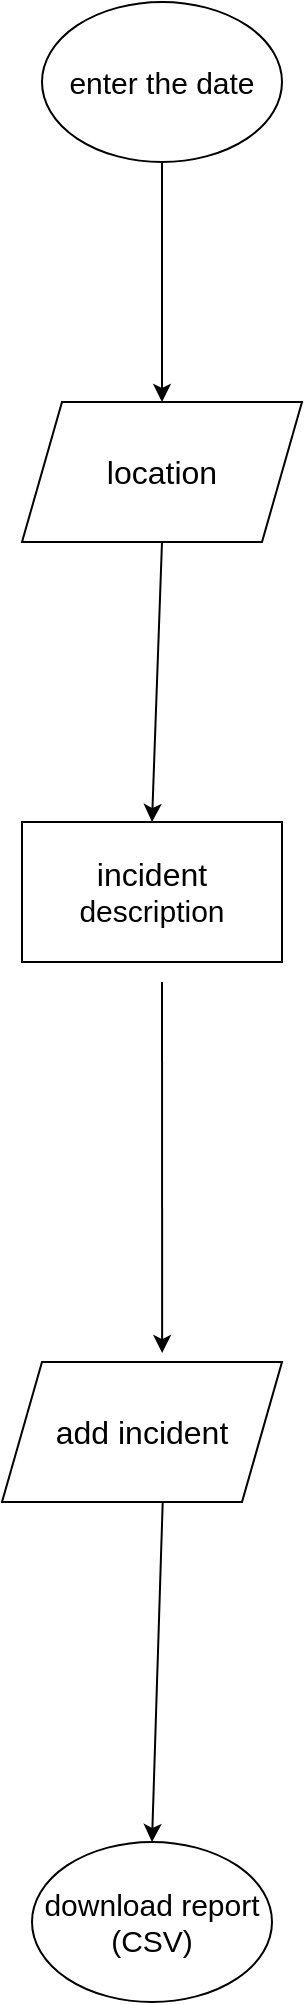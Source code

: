 <mxfile version="28.1.2">
  <diagram name="Page-1" id="e0qKtThSxawe6YLHo03q">
    <mxGraphModel dx="2296" dy="1240" grid="1" gridSize="10" guides="1" tooltips="1" connect="1" arrows="1" fold="1" page="1" pageScale="1" pageWidth="827" pageHeight="1169" math="0" shadow="0">
      <root>
        <mxCell id="0" />
        <mxCell id="1" parent="0" />
        <mxCell id="yqtouhMI09Cohzu4faKZ-2" value="&lt;font style=&quot;font-size: 15px;&quot;&gt;enter the date&lt;/font&gt;" style="ellipse;whiteSpace=wrap;html=1;" vertex="1" parent="1">
          <mxGeometry x="340" y="70" width="120" height="80" as="geometry" />
        </mxCell>
        <mxCell id="yqtouhMI09Cohzu4faKZ-3" value="&lt;font style=&quot;font-size: 16px;&quot;&gt;location&lt;/font&gt;" style="shape=parallelogram;perimeter=parallelogramPerimeter;whiteSpace=wrap;html=1;fixedSize=1;" vertex="1" parent="1">
          <mxGeometry x="330" y="270" width="140" height="70" as="geometry" />
        </mxCell>
        <mxCell id="yqtouhMI09Cohzu4faKZ-4" value="" style="endArrow=classic;html=1;rounded=0;exitX=0.5;exitY=1;exitDx=0;exitDy=0;entryX=0.5;entryY=0;entryDx=0;entryDy=0;" edge="1" parent="1" source="yqtouhMI09Cohzu4faKZ-2" target="yqtouhMI09Cohzu4faKZ-3">
          <mxGeometry width="50" height="50" relative="1" as="geometry">
            <mxPoint x="380" y="240" as="sourcePoint" />
            <mxPoint x="440" y="300" as="targetPoint" />
          </mxGeometry>
        </mxCell>
        <mxCell id="yqtouhMI09Cohzu4faKZ-6" value="" style="endArrow=classic;html=1;rounded=0;entryX=0.5;entryY=0;entryDx=0;entryDy=0;exitX=0.5;exitY=1;exitDx=0;exitDy=0;" edge="1" parent="1" source="yqtouhMI09Cohzu4faKZ-3" target="yqtouhMI09Cohzu4faKZ-9">
          <mxGeometry width="50" height="50" relative="1" as="geometry">
            <mxPoint x="400" y="350" as="sourcePoint" />
            <mxPoint x="396.83" y="470" as="targetPoint" />
          </mxGeometry>
        </mxCell>
        <mxCell id="yqtouhMI09Cohzu4faKZ-9" value="&lt;font style=&quot;font-size: 16px;&quot;&gt;incident &lt;/font&gt;&lt;font style=&quot;font-size: 15px;&quot;&gt;description&lt;/font&gt;" style="rounded=0;whiteSpace=wrap;html=1;" vertex="1" parent="1">
          <mxGeometry x="330" y="480" width="130" height="70" as="geometry" />
        </mxCell>
        <mxCell id="yqtouhMI09Cohzu4faKZ-11" value="&lt;span style=&quot;font-size: 16px;&quot;&gt;add incident&lt;/span&gt;" style="shape=parallelogram;perimeter=parallelogramPerimeter;whiteSpace=wrap;html=1;fixedSize=1;" vertex="1" parent="1">
          <mxGeometry x="320" y="750" width="140" height="70" as="geometry" />
        </mxCell>
        <mxCell id="yqtouhMI09Cohzu4faKZ-12" value="" style="endArrow=classic;html=1;rounded=0;entryX=0.572;entryY=-0.064;entryDx=0;entryDy=0;entryPerimeter=0;" edge="1" parent="1" target="yqtouhMI09Cohzu4faKZ-11">
          <mxGeometry width="50" height="50" relative="1" as="geometry">
            <mxPoint x="400" y="560" as="sourcePoint" />
            <mxPoint x="440" y="590" as="targetPoint" />
          </mxGeometry>
        </mxCell>
        <mxCell id="yqtouhMI09Cohzu4faKZ-14" value="&lt;font style=&quot;font-size: 15px;&quot;&gt;download &lt;/font&gt;&lt;font style=&quot;font-size: 15px;&quot;&gt;report &lt;/font&gt;&lt;font style=&quot;font-size: 15px;&quot;&gt;(CSV)&lt;/font&gt;" style="ellipse;whiteSpace=wrap;html=1;" vertex="1" parent="1">
          <mxGeometry x="335" y="990" width="120" height="80" as="geometry" />
        </mxCell>
        <mxCell id="yqtouhMI09Cohzu4faKZ-15" value="" style="endArrow=classic;html=1;rounded=0;exitX=0.574;exitY=0.995;exitDx=0;exitDy=0;entryX=0.5;entryY=0;entryDx=0;entryDy=0;exitPerimeter=0;" edge="1" parent="1" source="yqtouhMI09Cohzu4faKZ-11" target="yqtouhMI09Cohzu4faKZ-14">
          <mxGeometry width="50" height="50" relative="1" as="geometry">
            <mxPoint x="390" y="790" as="sourcePoint" />
            <mxPoint x="440" y="740" as="targetPoint" />
          </mxGeometry>
        </mxCell>
      </root>
    </mxGraphModel>
  </diagram>
</mxfile>
